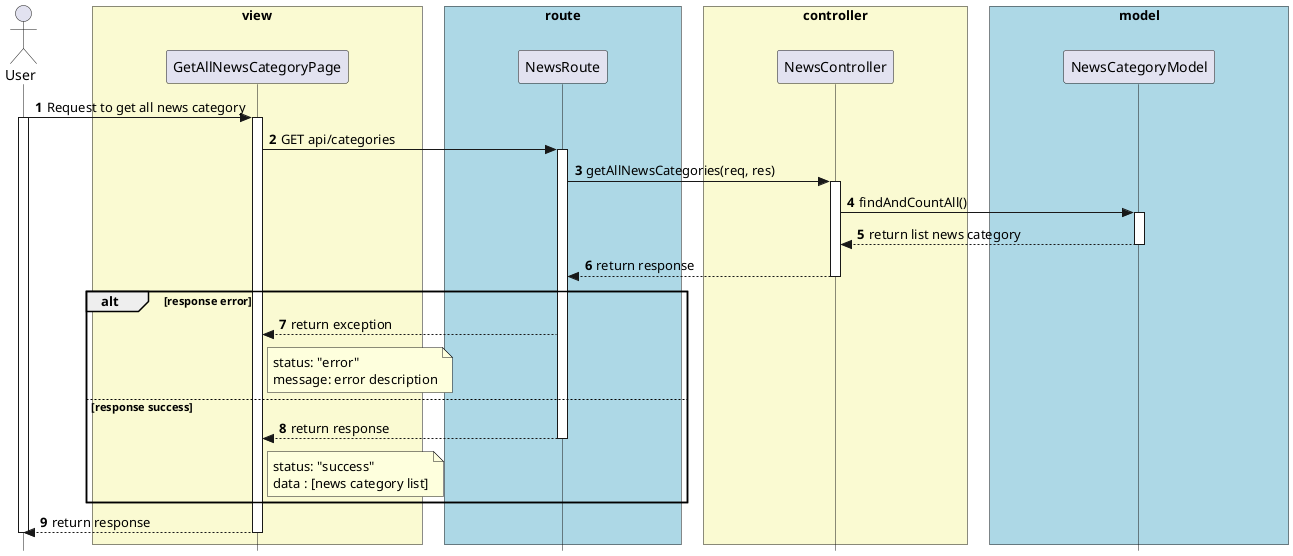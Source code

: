 '

@startuml


skinparam style strictuml

skinparam lifelineStrategy solid

skinparam ParticipantPadding 70

skinparam BoxPadding 10

autonumber

actor User as User

box "view" #LightGoldenRodYellow

participant GetAllNewsCategoryPage as GetAllNewsCategoryPage

end box

box "route" #lightBlue

participant NewsRoute as NewsRoute

end box


box "controller" #LightGoldenRodYellow
participant NewsController as NewsController

end box


box "model" #lightBlue
participant NewsCategoryModel as NewsCategoryModel

end box


User -> GetAllNewsCategoryPage: Request to get all news category
activate User
activate GetAllNewsCategoryPage

GetAllNewsCategoryPage -> NewsRoute: GET api/categories
activate NewsRoute


NewsRoute -> NewsController: getAllNewsCategories(req, res)
activate NewsController

' ' note right of NewsRoute #Aqua
' ' * Request param:
' ' {
'   currentPassword, newPassword,
'   '  confirmPassword
' }
' = req.body
' ' token = req.cookies.jwt
' ' end note

NewsController -> NewsCategoryModel: findAndCountAll()

activate NewsCategoryModel

NewsCategoryModel --> NewsController: return list news category

deactivate NewsCategoryModel

NewsController --> NewsRoute: return response

deactivate NewsController

alt response error
  NewsRoute --> GetAllNewsCategoryPage: return exception
  note right of GetAllNewsCategoryPage
    status: "error"
    message: error description
  end note
else response success
  NewsRoute --> GetAllNewsCategoryPage: return response
  deactivate NewsRoute

  note right of GetAllNewsCategoryPage
    status: "success"
    data : [news category list]
  end note
end
GetAllNewsCategoryPage --> User: return response
deactivate GetAllNewsCategoryPage
deactivate User

@enduml


